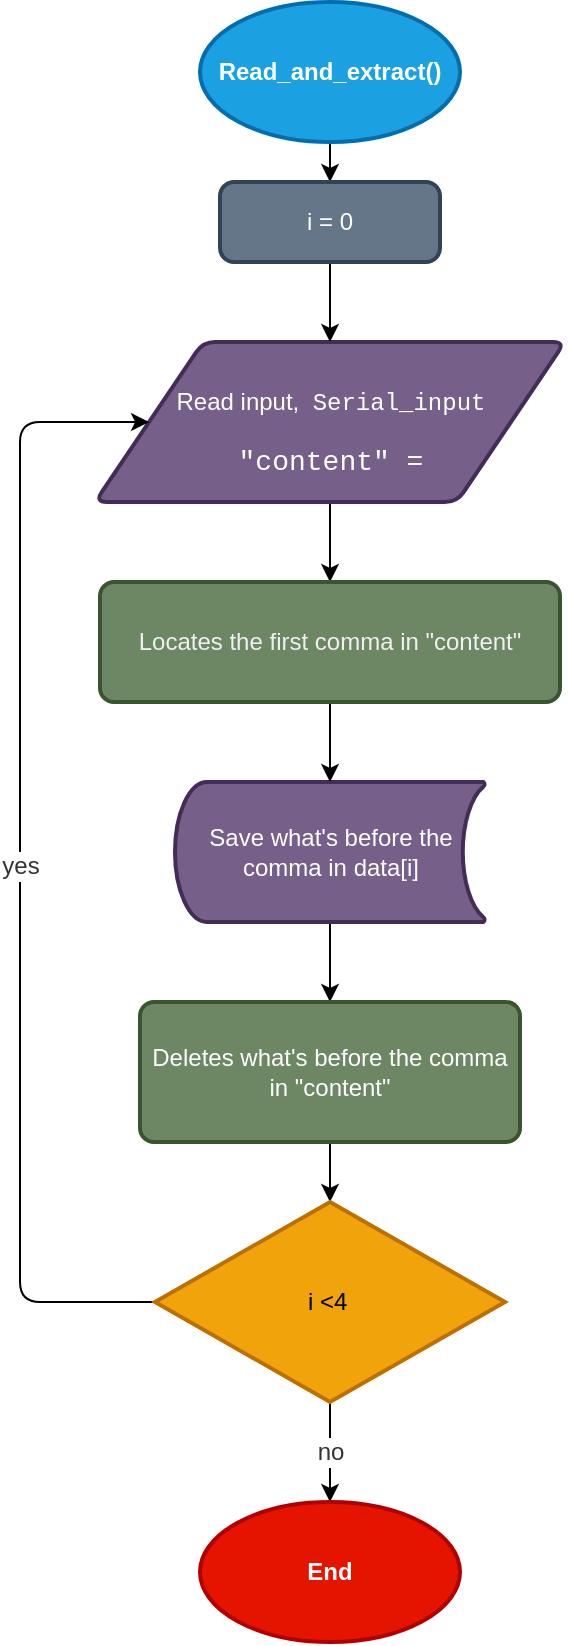 <mxfile>
    <diagram id="7NnhtHEC87P8WeTw0X8q" name="Page-1">
        <mxGraphModel dx="418" dy="324" grid="1" gridSize="10" guides="1" tooltips="1" connect="1" arrows="1" fold="1" page="1" pageScale="1" pageWidth="850" pageHeight="1100" math="0" shadow="0">
            <root>
                <mxCell id="0"/>
                <mxCell id="1" parent="0"/>
                <mxCell id="26" style="edgeStyle=none;html=1;exitX=0.5;exitY=1;exitDx=0;exitDy=0;exitPerimeter=0;entryX=0.5;entryY=0;entryDx=0;entryDy=0;fontSize=12;fontColor=#FFFFFF;" edge="1" parent="1" source="2" target="16">
                    <mxGeometry relative="1" as="geometry"/>
                </mxCell>
                <mxCell id="2" value="Read_and_extract()" style="strokeWidth=2;html=1;shape=mxgraph.flowchart.start_1;whiteSpace=wrap;fillColor=#1ba1e2;strokeColor=#006EAF;shadow=0;fontStyle=1;fontColor=#ffffff;" vertex="1" parent="1">
                    <mxGeometry x="330" y="50" width="130" height="70" as="geometry"/>
                </mxCell>
                <mxCell id="21" style="edgeStyle=none;html=1;exitX=0.5;exitY=1;exitDx=0;exitDy=0;entryX=0.5;entryY=0;entryDx=0;entryDy=0;fontSize=12;fontColor=#FFFFFF;" edge="1" parent="1" source="5" target="14">
                    <mxGeometry relative="1" as="geometry"/>
                </mxCell>
                <mxCell id="5" value="&lt;p&gt;Read input,&amp;nbsp;&amp;nbsp;&lt;span style=&quot;color: rgb(255 , 255 , 255) ; font-family: &amp;#34;consolas&amp;#34; , &amp;#34;courier new&amp;#34; , monospace&quot;&gt;Serial_input&lt;/span&gt;&lt;/p&gt;&lt;div style=&quot;font-family: &amp;#34;consolas&amp;#34; , &amp;#34;courier new&amp;#34; , monospace ; font-size: 14px ; line-height: 19px&quot;&gt;&lt;font color=&quot;#ffffff&quot;&gt;&quot;content&quot; =&lt;/font&gt;&lt;/div&gt;" style="shape=parallelogram;html=1;strokeWidth=2;perimeter=parallelogramPerimeter;whiteSpace=wrap;rounded=1;arcSize=12;size=0.23;fillColor=#76608a;fontColor=#ffffff;strokeColor=#432D57;" vertex="1" parent="1">
                    <mxGeometry x="277.5" y="220" width="235" height="80" as="geometry"/>
                </mxCell>
                <mxCell id="23" style="edgeStyle=none;html=1;exitX=0.5;exitY=1;exitDx=0;exitDy=0;exitPerimeter=0;entryX=0.5;entryY=0;entryDx=0;entryDy=0;fontSize=12;fontColor=#FFFFFF;" edge="1" parent="1" source="7" target="15">
                    <mxGeometry relative="1" as="geometry"/>
                </mxCell>
                <mxCell id="7" value="Save what's before the comma in data[i]" style="strokeWidth=2;html=1;shape=mxgraph.flowchart.stored_data;whiteSpace=wrap;labelBackgroundColor=none;fontSize=12;fontColor=#ffffff;fillColor=#76608a;strokeColor=#432D57;" vertex="1" parent="1">
                    <mxGeometry x="317.5" y="440" width="155" height="70" as="geometry"/>
                </mxCell>
                <mxCell id="22" style="edgeStyle=none;html=1;exitX=0.5;exitY=1;exitDx=0;exitDy=0;entryX=0.5;entryY=0;entryDx=0;entryDy=0;entryPerimeter=0;fontSize=12;fontColor=#FFFFFF;" edge="1" parent="1" source="14" target="7">
                    <mxGeometry relative="1" as="geometry"/>
                </mxCell>
                <mxCell id="14" value="&lt;span style=&quot;color: rgb(240 , 240 , 240)&quot;&gt;Locates the first comma in &quot;content&quot;&lt;/span&gt;" style="rounded=1;whiteSpace=wrap;html=1;absoluteArcSize=1;arcSize=14;strokeWidth=2;labelBackgroundColor=none;fontSize=12;fontColor=#ffffff;fillColor=#6d8764;strokeColor=#3A5431;" vertex="1" parent="1">
                    <mxGeometry x="280" y="340" width="230" height="60" as="geometry"/>
                </mxCell>
                <mxCell id="24" style="edgeStyle=none;html=1;exitX=0.5;exitY=1;exitDx=0;exitDy=0;entryX=0.5;entryY=0;entryDx=0;entryDy=0;entryPerimeter=0;fontSize=12;fontColor=#FFFFFF;" edge="1" parent="1" source="15" target="17">
                    <mxGeometry relative="1" as="geometry"/>
                </mxCell>
                <mxCell id="15" value="&lt;span&gt;Deletes what's before the comma in &quot;content&quot;&lt;/span&gt;" style="rounded=1;whiteSpace=wrap;html=1;absoluteArcSize=1;arcSize=14;strokeWidth=2;labelBackgroundColor=none;fontSize=12;fontColor=#ffffff;fillColor=#6d8764;strokeColor=#3A5431;" vertex="1" parent="1">
                    <mxGeometry x="300" y="550" width="190" height="70" as="geometry"/>
                </mxCell>
                <mxCell id="20" style="edgeStyle=none;html=1;exitX=0.5;exitY=1;exitDx=0;exitDy=0;entryX=0.5;entryY=0;entryDx=0;entryDy=0;fontSize=12;fontColor=#FFFFFF;" edge="1" parent="1" source="16" target="5">
                    <mxGeometry relative="1" as="geometry"/>
                </mxCell>
                <mxCell id="16" value="i = 0" style="rounded=1;whiteSpace=wrap;html=1;absoluteArcSize=1;arcSize=14;strokeWidth=2;labelBackgroundColor=none;fontSize=12;fontColor=#ffffff;fillColor=#647687;strokeColor=#314354;" vertex="1" parent="1">
                    <mxGeometry x="340" y="140" width="110" height="40" as="geometry"/>
                </mxCell>
                <mxCell id="18" value="&lt;font color=&quot;#333333&quot;&gt;yes&lt;/font&gt;" style="edgeStyle=none;html=1;entryX=0;entryY=0.5;entryDx=0;entryDy=0;fontSize=12;fontColor=#FFFFFF;exitX=0;exitY=0.5;exitDx=0;exitDy=0;exitPerimeter=0;" edge="1" parent="1" source="17" target="5">
                    <mxGeometry relative="1" as="geometry">
                        <Array as="points">
                            <mxPoint x="240" y="700"/>
                            <mxPoint x="240" y="260"/>
                        </Array>
                    </mxGeometry>
                </mxCell>
                <mxCell id="25" value="&lt;font color=&quot;#333333&quot;&gt;no&lt;/font&gt;" style="edgeStyle=none;html=1;exitX=0.5;exitY=1;exitDx=0;exitDy=0;exitPerimeter=0;entryX=0.5;entryY=0;entryDx=0;entryDy=0;entryPerimeter=0;fontSize=12;fontColor=#FFFFFF;" edge="1" parent="1" source="17" target="19">
                    <mxGeometry relative="1" as="geometry"/>
                </mxCell>
                <mxCell id="17" value="i &amp;lt;4&amp;nbsp;" style="strokeWidth=2;html=1;shape=mxgraph.flowchart.decision;whiteSpace=wrap;labelBackgroundColor=none;fontSize=12;fontColor=#000000;fillColor=#f0a30a;strokeColor=#BD7000;" vertex="1" parent="1">
                    <mxGeometry x="307.5" y="650" width="175" height="100" as="geometry"/>
                </mxCell>
                <mxCell id="19" value="End" style="strokeWidth=2;html=1;shape=mxgraph.flowchart.start_1;whiteSpace=wrap;fillColor=#e51400;strokeColor=#B20000;shadow=0;fontStyle=1;fontColor=#ffffff;" vertex="1" parent="1">
                    <mxGeometry x="330" y="800" width="130" height="70" as="geometry"/>
                </mxCell>
            </root>
        </mxGraphModel>
    </diagram>
</mxfile>